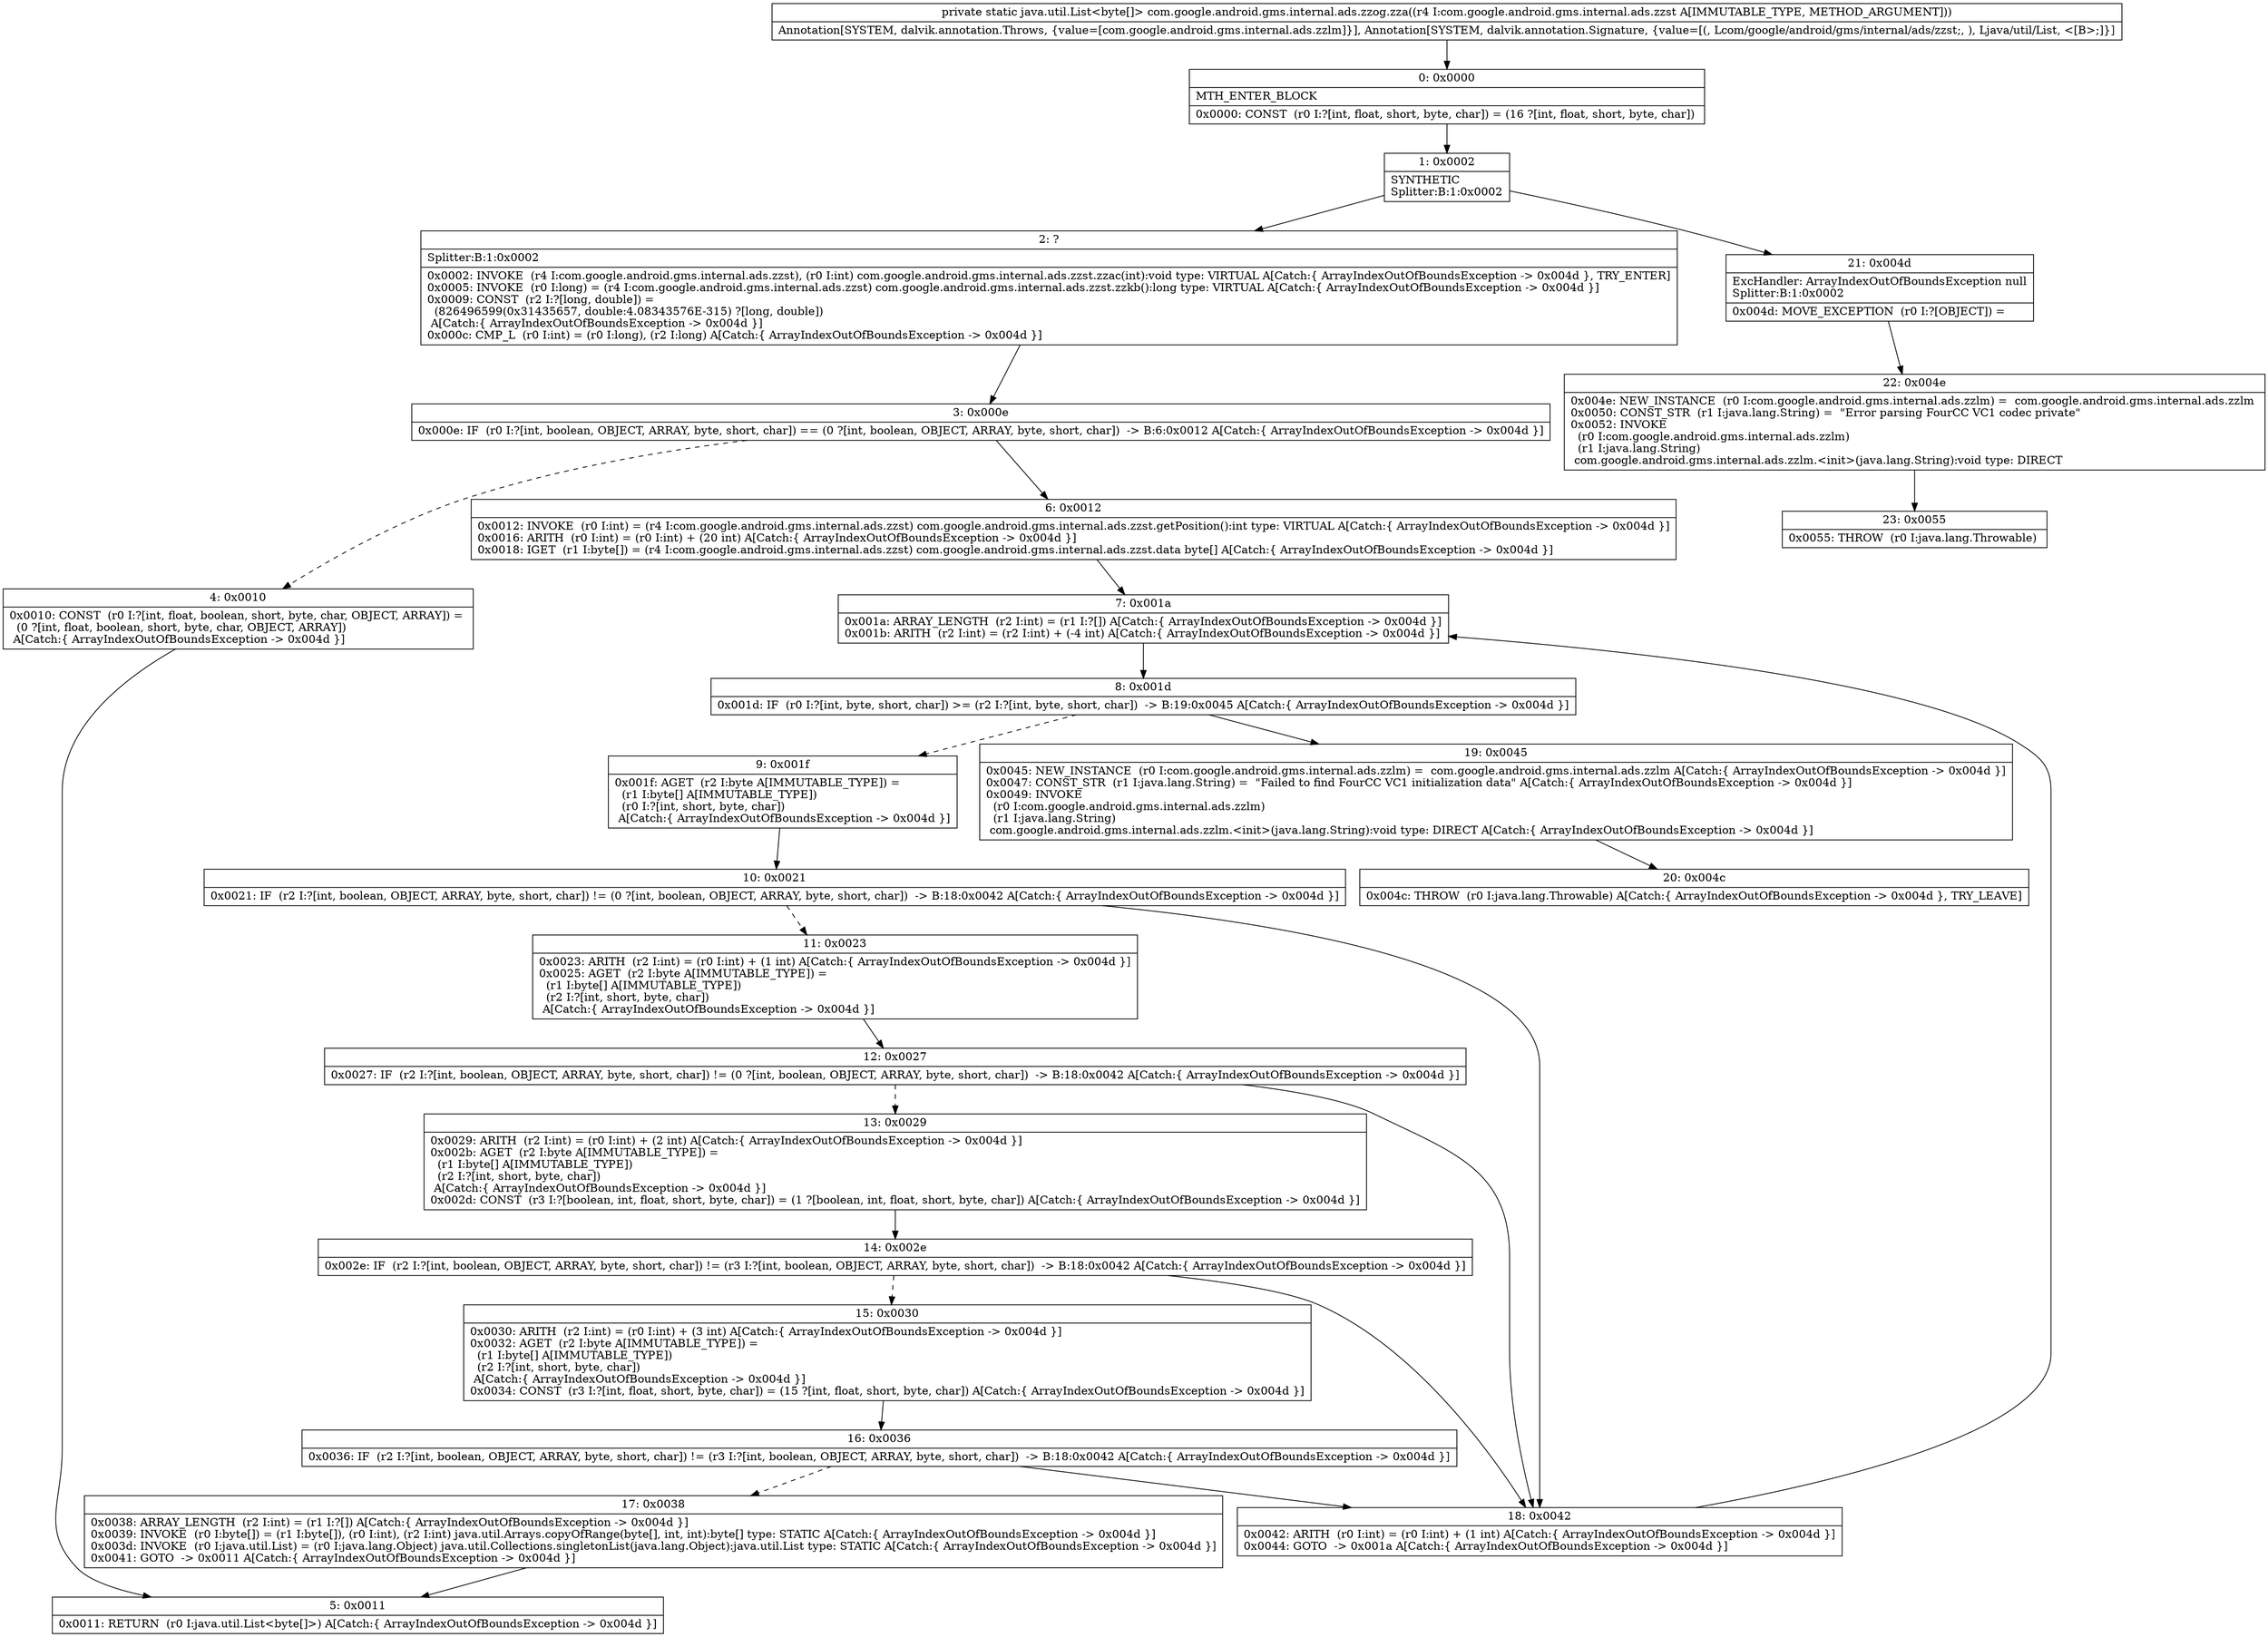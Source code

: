 digraph "CFG forcom.google.android.gms.internal.ads.zzog.zza(Lcom\/google\/android\/gms\/internal\/ads\/zzst;)Ljava\/util\/List;" {
Node_0 [shape=record,label="{0\:\ 0x0000|MTH_ENTER_BLOCK\l|0x0000: CONST  (r0 I:?[int, float, short, byte, char]) = (16 ?[int, float, short, byte, char]) \l}"];
Node_1 [shape=record,label="{1\:\ 0x0002|SYNTHETIC\lSplitter:B:1:0x0002\l}"];
Node_2 [shape=record,label="{2\:\ ?|Splitter:B:1:0x0002\l|0x0002: INVOKE  (r4 I:com.google.android.gms.internal.ads.zzst), (r0 I:int) com.google.android.gms.internal.ads.zzst.zzac(int):void type: VIRTUAL A[Catch:\{ ArrayIndexOutOfBoundsException \-\> 0x004d \}, TRY_ENTER]\l0x0005: INVOKE  (r0 I:long) = (r4 I:com.google.android.gms.internal.ads.zzst) com.google.android.gms.internal.ads.zzst.zzkb():long type: VIRTUAL A[Catch:\{ ArrayIndexOutOfBoundsException \-\> 0x004d \}]\l0x0009: CONST  (r2 I:?[long, double]) = \l  (826496599(0x31435657, double:4.08343576E\-315) ?[long, double])\l A[Catch:\{ ArrayIndexOutOfBoundsException \-\> 0x004d \}]\l0x000c: CMP_L  (r0 I:int) = (r0 I:long), (r2 I:long) A[Catch:\{ ArrayIndexOutOfBoundsException \-\> 0x004d \}]\l}"];
Node_3 [shape=record,label="{3\:\ 0x000e|0x000e: IF  (r0 I:?[int, boolean, OBJECT, ARRAY, byte, short, char]) == (0 ?[int, boolean, OBJECT, ARRAY, byte, short, char])  \-\> B:6:0x0012 A[Catch:\{ ArrayIndexOutOfBoundsException \-\> 0x004d \}]\l}"];
Node_4 [shape=record,label="{4\:\ 0x0010|0x0010: CONST  (r0 I:?[int, float, boolean, short, byte, char, OBJECT, ARRAY]) = \l  (0 ?[int, float, boolean, short, byte, char, OBJECT, ARRAY])\l A[Catch:\{ ArrayIndexOutOfBoundsException \-\> 0x004d \}]\l}"];
Node_5 [shape=record,label="{5\:\ 0x0011|0x0011: RETURN  (r0 I:java.util.List\<byte[]\>) A[Catch:\{ ArrayIndexOutOfBoundsException \-\> 0x004d \}]\l}"];
Node_6 [shape=record,label="{6\:\ 0x0012|0x0012: INVOKE  (r0 I:int) = (r4 I:com.google.android.gms.internal.ads.zzst) com.google.android.gms.internal.ads.zzst.getPosition():int type: VIRTUAL A[Catch:\{ ArrayIndexOutOfBoundsException \-\> 0x004d \}]\l0x0016: ARITH  (r0 I:int) = (r0 I:int) + (20 int) A[Catch:\{ ArrayIndexOutOfBoundsException \-\> 0x004d \}]\l0x0018: IGET  (r1 I:byte[]) = (r4 I:com.google.android.gms.internal.ads.zzst) com.google.android.gms.internal.ads.zzst.data byte[] A[Catch:\{ ArrayIndexOutOfBoundsException \-\> 0x004d \}]\l}"];
Node_7 [shape=record,label="{7\:\ 0x001a|0x001a: ARRAY_LENGTH  (r2 I:int) = (r1 I:?[]) A[Catch:\{ ArrayIndexOutOfBoundsException \-\> 0x004d \}]\l0x001b: ARITH  (r2 I:int) = (r2 I:int) + (\-4 int) A[Catch:\{ ArrayIndexOutOfBoundsException \-\> 0x004d \}]\l}"];
Node_8 [shape=record,label="{8\:\ 0x001d|0x001d: IF  (r0 I:?[int, byte, short, char]) \>= (r2 I:?[int, byte, short, char])  \-\> B:19:0x0045 A[Catch:\{ ArrayIndexOutOfBoundsException \-\> 0x004d \}]\l}"];
Node_9 [shape=record,label="{9\:\ 0x001f|0x001f: AGET  (r2 I:byte A[IMMUTABLE_TYPE]) = \l  (r1 I:byte[] A[IMMUTABLE_TYPE])\l  (r0 I:?[int, short, byte, char])\l A[Catch:\{ ArrayIndexOutOfBoundsException \-\> 0x004d \}]\l}"];
Node_10 [shape=record,label="{10\:\ 0x0021|0x0021: IF  (r2 I:?[int, boolean, OBJECT, ARRAY, byte, short, char]) != (0 ?[int, boolean, OBJECT, ARRAY, byte, short, char])  \-\> B:18:0x0042 A[Catch:\{ ArrayIndexOutOfBoundsException \-\> 0x004d \}]\l}"];
Node_11 [shape=record,label="{11\:\ 0x0023|0x0023: ARITH  (r2 I:int) = (r0 I:int) + (1 int) A[Catch:\{ ArrayIndexOutOfBoundsException \-\> 0x004d \}]\l0x0025: AGET  (r2 I:byte A[IMMUTABLE_TYPE]) = \l  (r1 I:byte[] A[IMMUTABLE_TYPE])\l  (r2 I:?[int, short, byte, char])\l A[Catch:\{ ArrayIndexOutOfBoundsException \-\> 0x004d \}]\l}"];
Node_12 [shape=record,label="{12\:\ 0x0027|0x0027: IF  (r2 I:?[int, boolean, OBJECT, ARRAY, byte, short, char]) != (0 ?[int, boolean, OBJECT, ARRAY, byte, short, char])  \-\> B:18:0x0042 A[Catch:\{ ArrayIndexOutOfBoundsException \-\> 0x004d \}]\l}"];
Node_13 [shape=record,label="{13\:\ 0x0029|0x0029: ARITH  (r2 I:int) = (r0 I:int) + (2 int) A[Catch:\{ ArrayIndexOutOfBoundsException \-\> 0x004d \}]\l0x002b: AGET  (r2 I:byte A[IMMUTABLE_TYPE]) = \l  (r1 I:byte[] A[IMMUTABLE_TYPE])\l  (r2 I:?[int, short, byte, char])\l A[Catch:\{ ArrayIndexOutOfBoundsException \-\> 0x004d \}]\l0x002d: CONST  (r3 I:?[boolean, int, float, short, byte, char]) = (1 ?[boolean, int, float, short, byte, char]) A[Catch:\{ ArrayIndexOutOfBoundsException \-\> 0x004d \}]\l}"];
Node_14 [shape=record,label="{14\:\ 0x002e|0x002e: IF  (r2 I:?[int, boolean, OBJECT, ARRAY, byte, short, char]) != (r3 I:?[int, boolean, OBJECT, ARRAY, byte, short, char])  \-\> B:18:0x0042 A[Catch:\{ ArrayIndexOutOfBoundsException \-\> 0x004d \}]\l}"];
Node_15 [shape=record,label="{15\:\ 0x0030|0x0030: ARITH  (r2 I:int) = (r0 I:int) + (3 int) A[Catch:\{ ArrayIndexOutOfBoundsException \-\> 0x004d \}]\l0x0032: AGET  (r2 I:byte A[IMMUTABLE_TYPE]) = \l  (r1 I:byte[] A[IMMUTABLE_TYPE])\l  (r2 I:?[int, short, byte, char])\l A[Catch:\{ ArrayIndexOutOfBoundsException \-\> 0x004d \}]\l0x0034: CONST  (r3 I:?[int, float, short, byte, char]) = (15 ?[int, float, short, byte, char]) A[Catch:\{ ArrayIndexOutOfBoundsException \-\> 0x004d \}]\l}"];
Node_16 [shape=record,label="{16\:\ 0x0036|0x0036: IF  (r2 I:?[int, boolean, OBJECT, ARRAY, byte, short, char]) != (r3 I:?[int, boolean, OBJECT, ARRAY, byte, short, char])  \-\> B:18:0x0042 A[Catch:\{ ArrayIndexOutOfBoundsException \-\> 0x004d \}]\l}"];
Node_17 [shape=record,label="{17\:\ 0x0038|0x0038: ARRAY_LENGTH  (r2 I:int) = (r1 I:?[]) A[Catch:\{ ArrayIndexOutOfBoundsException \-\> 0x004d \}]\l0x0039: INVOKE  (r0 I:byte[]) = (r1 I:byte[]), (r0 I:int), (r2 I:int) java.util.Arrays.copyOfRange(byte[], int, int):byte[] type: STATIC A[Catch:\{ ArrayIndexOutOfBoundsException \-\> 0x004d \}]\l0x003d: INVOKE  (r0 I:java.util.List) = (r0 I:java.lang.Object) java.util.Collections.singletonList(java.lang.Object):java.util.List type: STATIC A[Catch:\{ ArrayIndexOutOfBoundsException \-\> 0x004d \}]\l0x0041: GOTO  \-\> 0x0011 A[Catch:\{ ArrayIndexOutOfBoundsException \-\> 0x004d \}]\l}"];
Node_18 [shape=record,label="{18\:\ 0x0042|0x0042: ARITH  (r0 I:int) = (r0 I:int) + (1 int) A[Catch:\{ ArrayIndexOutOfBoundsException \-\> 0x004d \}]\l0x0044: GOTO  \-\> 0x001a A[Catch:\{ ArrayIndexOutOfBoundsException \-\> 0x004d \}]\l}"];
Node_19 [shape=record,label="{19\:\ 0x0045|0x0045: NEW_INSTANCE  (r0 I:com.google.android.gms.internal.ads.zzlm) =  com.google.android.gms.internal.ads.zzlm A[Catch:\{ ArrayIndexOutOfBoundsException \-\> 0x004d \}]\l0x0047: CONST_STR  (r1 I:java.lang.String) =  \"Failed to find FourCC VC1 initialization data\" A[Catch:\{ ArrayIndexOutOfBoundsException \-\> 0x004d \}]\l0x0049: INVOKE  \l  (r0 I:com.google.android.gms.internal.ads.zzlm)\l  (r1 I:java.lang.String)\l com.google.android.gms.internal.ads.zzlm.\<init\>(java.lang.String):void type: DIRECT A[Catch:\{ ArrayIndexOutOfBoundsException \-\> 0x004d \}]\l}"];
Node_20 [shape=record,label="{20\:\ 0x004c|0x004c: THROW  (r0 I:java.lang.Throwable) A[Catch:\{ ArrayIndexOutOfBoundsException \-\> 0x004d \}, TRY_LEAVE]\l}"];
Node_21 [shape=record,label="{21\:\ 0x004d|ExcHandler: ArrayIndexOutOfBoundsException null\lSplitter:B:1:0x0002\l|0x004d: MOVE_EXCEPTION  (r0 I:?[OBJECT]) =  \l}"];
Node_22 [shape=record,label="{22\:\ 0x004e|0x004e: NEW_INSTANCE  (r0 I:com.google.android.gms.internal.ads.zzlm) =  com.google.android.gms.internal.ads.zzlm \l0x0050: CONST_STR  (r1 I:java.lang.String) =  \"Error parsing FourCC VC1 codec private\" \l0x0052: INVOKE  \l  (r0 I:com.google.android.gms.internal.ads.zzlm)\l  (r1 I:java.lang.String)\l com.google.android.gms.internal.ads.zzlm.\<init\>(java.lang.String):void type: DIRECT \l}"];
Node_23 [shape=record,label="{23\:\ 0x0055|0x0055: THROW  (r0 I:java.lang.Throwable) \l}"];
MethodNode[shape=record,label="{private static java.util.List\<byte[]\> com.google.android.gms.internal.ads.zzog.zza((r4 I:com.google.android.gms.internal.ads.zzst A[IMMUTABLE_TYPE, METHOD_ARGUMENT]))  | Annotation[SYSTEM, dalvik.annotation.Throws, \{value=[com.google.android.gms.internal.ads.zzlm]\}], Annotation[SYSTEM, dalvik.annotation.Signature, \{value=[(, Lcom\/google\/android\/gms\/internal\/ads\/zzst;, ), Ljava\/util\/List, \<[B\>;]\}]\l}"];
MethodNode -> Node_0;
Node_0 -> Node_1;
Node_1 -> Node_2;
Node_1 -> Node_21;
Node_2 -> Node_3;
Node_3 -> Node_4[style=dashed];
Node_3 -> Node_6;
Node_4 -> Node_5;
Node_6 -> Node_7;
Node_7 -> Node_8;
Node_8 -> Node_9[style=dashed];
Node_8 -> Node_19;
Node_9 -> Node_10;
Node_10 -> Node_11[style=dashed];
Node_10 -> Node_18;
Node_11 -> Node_12;
Node_12 -> Node_13[style=dashed];
Node_12 -> Node_18;
Node_13 -> Node_14;
Node_14 -> Node_15[style=dashed];
Node_14 -> Node_18;
Node_15 -> Node_16;
Node_16 -> Node_17[style=dashed];
Node_16 -> Node_18;
Node_17 -> Node_5;
Node_18 -> Node_7;
Node_19 -> Node_20;
Node_21 -> Node_22;
Node_22 -> Node_23;
}

